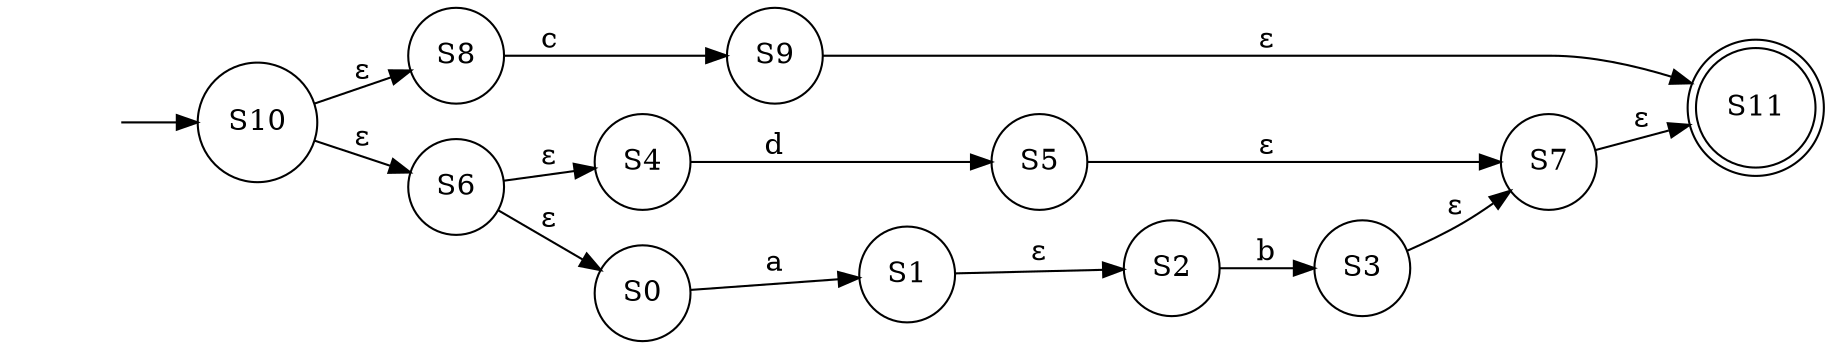 digraph NFA {
	graph [rankdir=LR]
	"" [label="" shape=plaintext]
	S11 [label=S11 shape=doublecircle]
	S8 [label=S8 shape=circle]
	S7 [label=S7 shape=circle]
	S4 [label=S4 shape=circle]
	S10 [label=S10 shape=circle]
	S9 [label=S9 shape=circle]
	S1 [label=S1 shape=circle]
	S2 [label=S2 shape=circle]
	S6 [label=S6 shape=circle]
	S3 [label=S3 shape=circle]
	S0 [label=S0 shape=circle]
	S5 [label=S5 shape=circle]
	"" -> S10 [label=""]
	S0 -> S1 [label=a]
	S1 -> S2 [label="ε"]
	S2 -> S3 [label=b]
	S3 -> S7 [label="ε"]
	S4 -> S5 [label=d]
	S5 -> S7 [label="ε"]
	S6 -> S0 [label="ε"]
	S6 -> S4 [label="ε"]
	S7 -> S11 [label="ε"]
	S8 -> S9 [label=c]
	S9 -> S11 [label="ε"]
	S10 -> S8 [label="ε"]
	S10 -> S6 [label="ε"]
}
